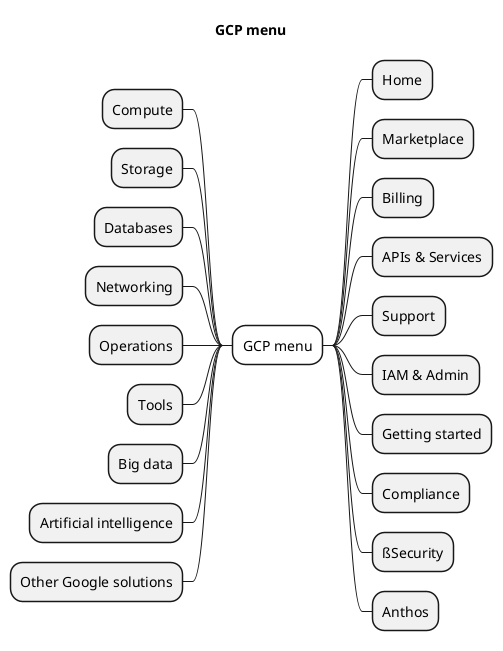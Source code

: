 @startmindmap
title GCP menu
*[#White] GCP menu
** Home
** Marketplace
** Billing
** APIs & Services
** Support
** IAM & Admin
** Getting started
** Compliance
** ßSecurity
** Anthos
-- Compute
-- Storage
-- Databases
-- Networking
-- Operations
-- Tools
-- Big data
-- Artificial intelligence
-- Other Google solutions
@endmindmap